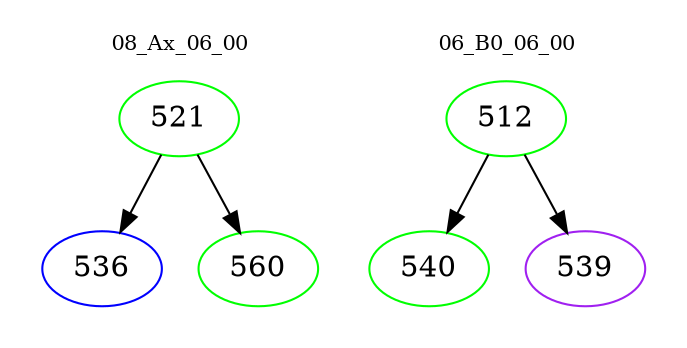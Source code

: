 digraph{
subgraph cluster_0 {
color = white
label = "08_Ax_06_00";
fontsize=10;
T0_521 [label="521", color="green"]
T0_521 -> T0_536 [color="black"]
T0_536 [label="536", color="blue"]
T0_521 -> T0_560 [color="black"]
T0_560 [label="560", color="green"]
}
subgraph cluster_1 {
color = white
label = "06_B0_06_00";
fontsize=10;
T1_512 [label="512", color="green"]
T1_512 -> T1_540 [color="black"]
T1_540 [label="540", color="green"]
T1_512 -> T1_539 [color="black"]
T1_539 [label="539", color="purple"]
}
}
